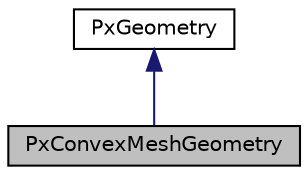 digraph "PxConvexMeshGeometry"
{
  edge [fontname="Helvetica",fontsize="10",labelfontname="Helvetica",labelfontsize="10"];
  node [fontname="Helvetica",fontsize="10",shape=record];
  Node0 [label="PxConvexMeshGeometry",height=0.2,width=0.4,color="black", fillcolor="grey75", style="filled", fontcolor="black"];
  Node1 -> Node0 [dir="back",color="midnightblue",fontsize="10",style="solid",fontname="Helvetica"];
  Node1 [label="PxGeometry",height=0.2,width=0.4,color="black", fillcolor="white", style="filled",URL="$classPxGeometry.html",tooltip="A geometry object. "];
}
